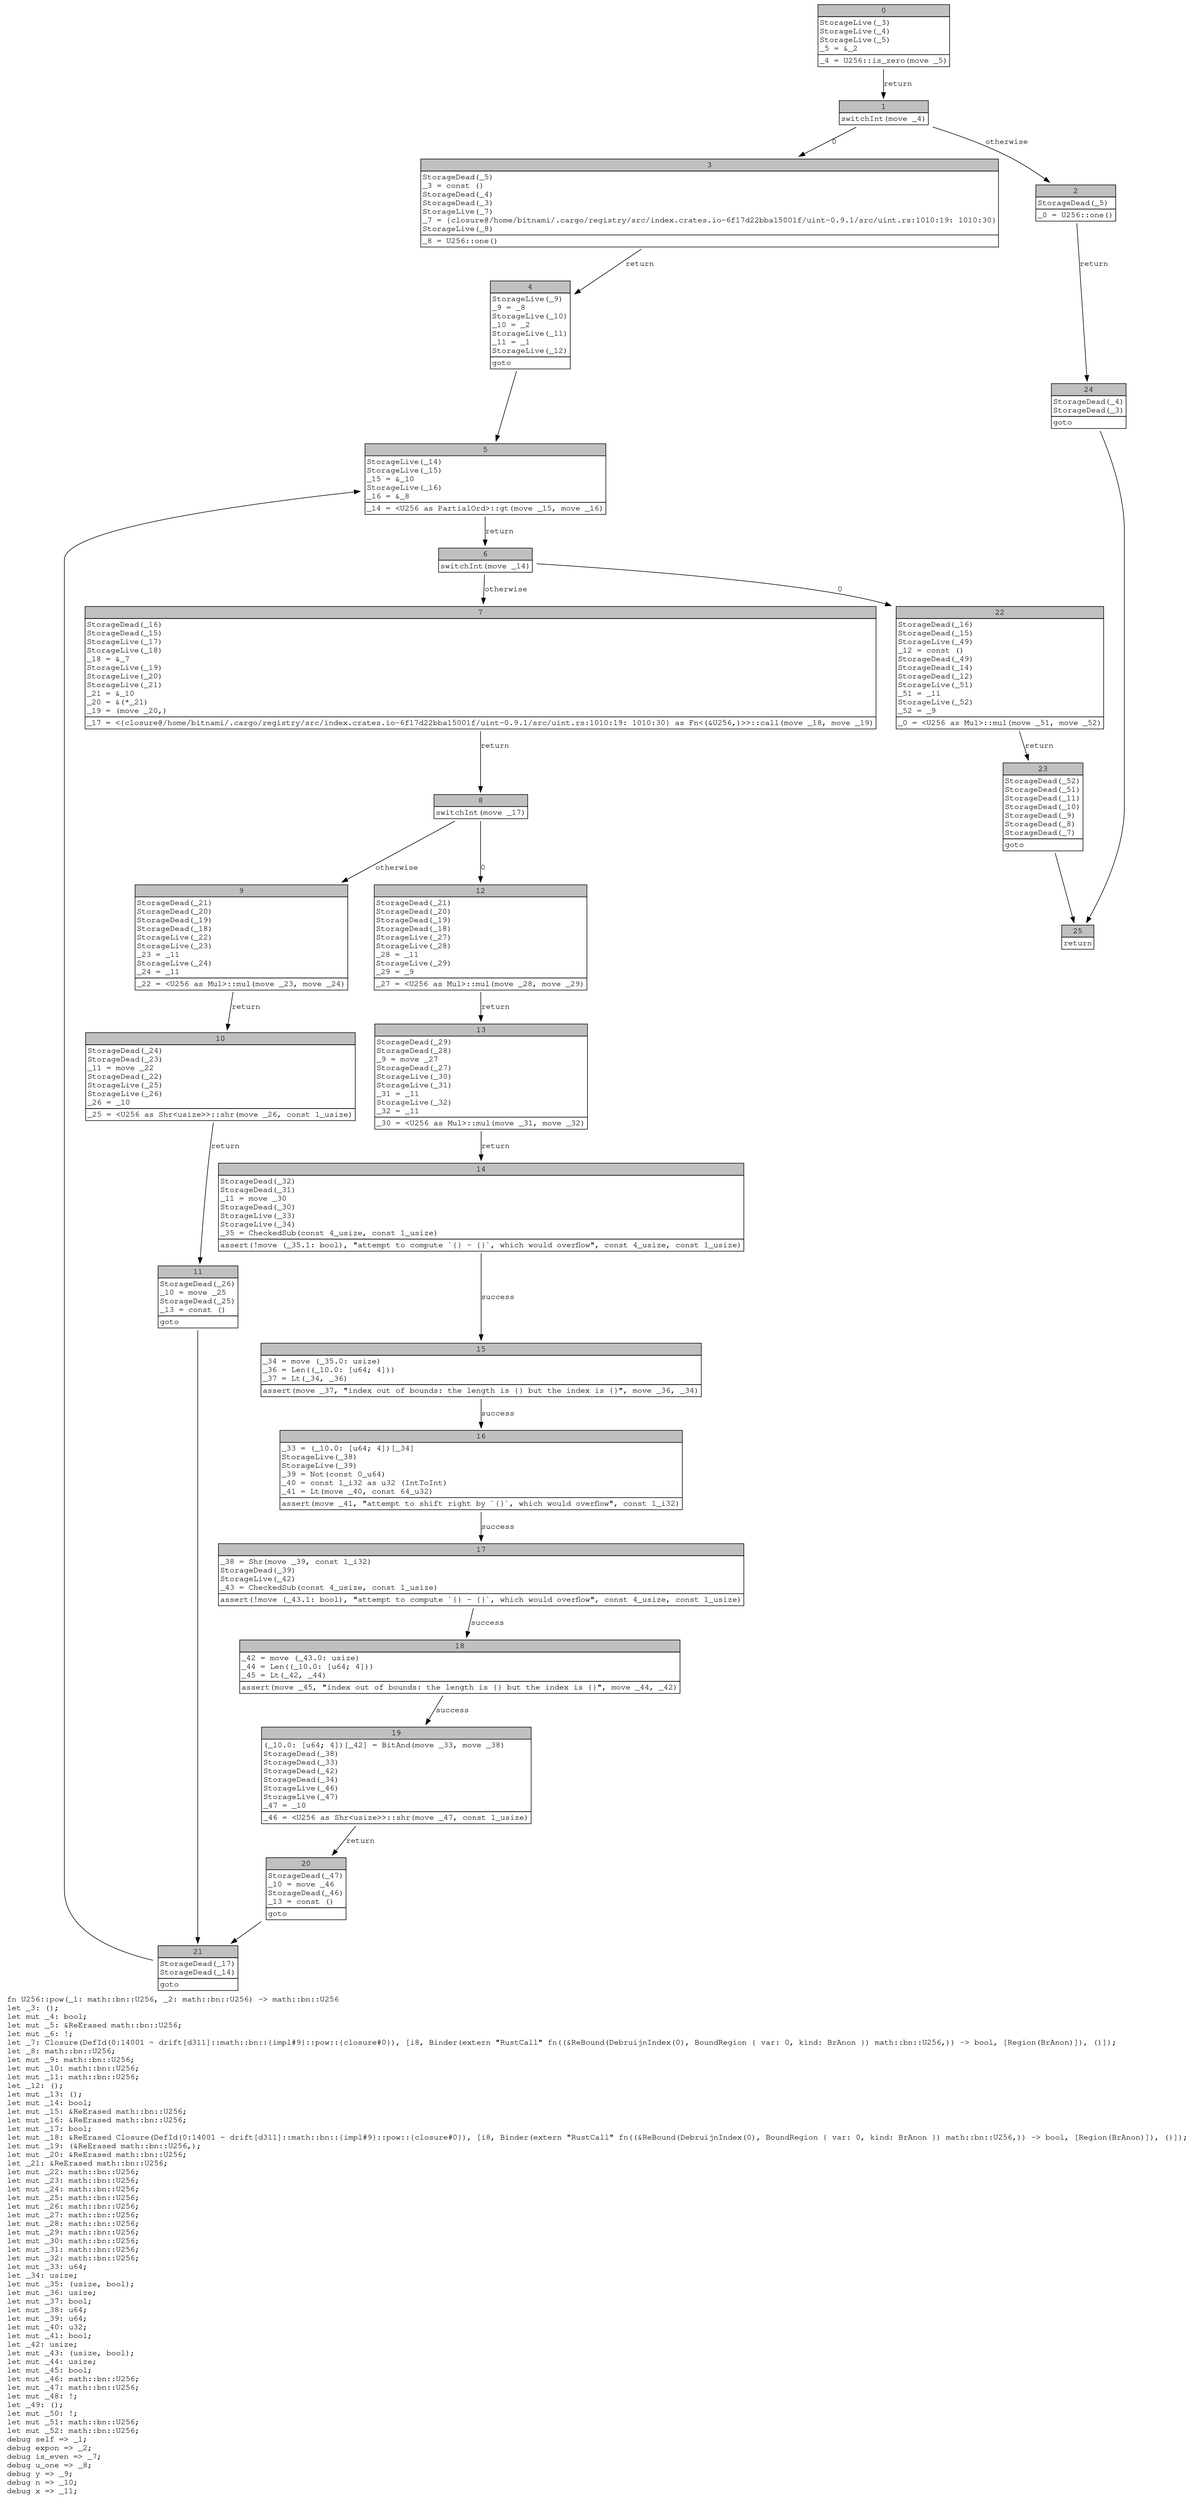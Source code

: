digraph Mir_0_14000 {
    graph [fontname="Courier, monospace"];
    node [fontname="Courier, monospace"];
    edge [fontname="Courier, monospace"];
    label=<fn U256::pow(_1: math::bn::U256, _2: math::bn::U256) -&gt; math::bn::U256<br align="left"/>let _3: ();<br align="left"/>let mut _4: bool;<br align="left"/>let mut _5: &amp;ReErased math::bn::U256;<br align="left"/>let mut _6: !;<br align="left"/>let _7: Closure(DefId(0:14001 ~ drift[d311]::math::bn::{impl#9}::pow::{closure#0}), [i8, Binder(extern &quot;RustCall&quot; fn((&amp;ReBound(DebruijnIndex(0), BoundRegion { var: 0, kind: BrAnon }) math::bn::U256,)) -&gt; bool, [Region(BrAnon)]), ()]);<br align="left"/>let _8: math::bn::U256;<br align="left"/>let mut _9: math::bn::U256;<br align="left"/>let mut _10: math::bn::U256;<br align="left"/>let mut _11: math::bn::U256;<br align="left"/>let _12: ();<br align="left"/>let mut _13: ();<br align="left"/>let mut _14: bool;<br align="left"/>let mut _15: &amp;ReErased math::bn::U256;<br align="left"/>let mut _16: &amp;ReErased math::bn::U256;<br align="left"/>let mut _17: bool;<br align="left"/>let mut _18: &amp;ReErased Closure(DefId(0:14001 ~ drift[d311]::math::bn::{impl#9}::pow::{closure#0}), [i8, Binder(extern &quot;RustCall&quot; fn((&amp;ReBound(DebruijnIndex(0), BoundRegion { var: 0, kind: BrAnon }) math::bn::U256,)) -&gt; bool, [Region(BrAnon)]), ()]);<br align="left"/>let mut _19: (&amp;ReErased math::bn::U256,);<br align="left"/>let mut _20: &amp;ReErased math::bn::U256;<br align="left"/>let _21: &amp;ReErased math::bn::U256;<br align="left"/>let mut _22: math::bn::U256;<br align="left"/>let mut _23: math::bn::U256;<br align="left"/>let mut _24: math::bn::U256;<br align="left"/>let mut _25: math::bn::U256;<br align="left"/>let mut _26: math::bn::U256;<br align="left"/>let mut _27: math::bn::U256;<br align="left"/>let mut _28: math::bn::U256;<br align="left"/>let mut _29: math::bn::U256;<br align="left"/>let mut _30: math::bn::U256;<br align="left"/>let mut _31: math::bn::U256;<br align="left"/>let mut _32: math::bn::U256;<br align="left"/>let mut _33: u64;<br align="left"/>let _34: usize;<br align="left"/>let mut _35: (usize, bool);<br align="left"/>let mut _36: usize;<br align="left"/>let mut _37: bool;<br align="left"/>let mut _38: u64;<br align="left"/>let mut _39: u64;<br align="left"/>let mut _40: u32;<br align="left"/>let mut _41: bool;<br align="left"/>let _42: usize;<br align="left"/>let mut _43: (usize, bool);<br align="left"/>let mut _44: usize;<br align="left"/>let mut _45: bool;<br align="left"/>let mut _46: math::bn::U256;<br align="left"/>let mut _47: math::bn::U256;<br align="left"/>let mut _48: !;<br align="left"/>let _49: ();<br align="left"/>let mut _50: !;<br align="left"/>let mut _51: math::bn::U256;<br align="left"/>let mut _52: math::bn::U256;<br align="left"/>debug self =&gt; _1;<br align="left"/>debug expon =&gt; _2;<br align="left"/>debug is_even =&gt; _7;<br align="left"/>debug u_one =&gt; _8;<br align="left"/>debug y =&gt; _9;<br align="left"/>debug n =&gt; _10;<br align="left"/>debug x =&gt; _11;<br align="left"/>>;
    bb0__0_14000 [shape="none", label=<<table border="0" cellborder="1" cellspacing="0"><tr><td bgcolor="gray" align="center" colspan="1">0</td></tr><tr><td align="left" balign="left">StorageLive(_3)<br/>StorageLive(_4)<br/>StorageLive(_5)<br/>_5 = &amp;_2<br/></td></tr><tr><td align="left">_4 = U256::is_zero(move _5)</td></tr></table>>];
    bb1__0_14000 [shape="none", label=<<table border="0" cellborder="1" cellspacing="0"><tr><td bgcolor="gray" align="center" colspan="1">1</td></tr><tr><td align="left">switchInt(move _4)</td></tr></table>>];
    bb2__0_14000 [shape="none", label=<<table border="0" cellborder="1" cellspacing="0"><tr><td bgcolor="gray" align="center" colspan="1">2</td></tr><tr><td align="left" balign="left">StorageDead(_5)<br/></td></tr><tr><td align="left">_0 = U256::one()</td></tr></table>>];
    bb3__0_14000 [shape="none", label=<<table border="0" cellborder="1" cellspacing="0"><tr><td bgcolor="gray" align="center" colspan="1">3</td></tr><tr><td align="left" balign="left">StorageDead(_5)<br/>_3 = const ()<br/>StorageDead(_4)<br/>StorageDead(_3)<br/>StorageLive(_7)<br/>_7 = {closure@/home/bitnami/.cargo/registry/src/index.crates.io-6f17d22bba15001f/uint-0.9.1/src/uint.rs:1010:19: 1010:30}<br/>StorageLive(_8)<br/></td></tr><tr><td align="left">_8 = U256::one()</td></tr></table>>];
    bb4__0_14000 [shape="none", label=<<table border="0" cellborder="1" cellspacing="0"><tr><td bgcolor="gray" align="center" colspan="1">4</td></tr><tr><td align="left" balign="left">StorageLive(_9)<br/>_9 = _8<br/>StorageLive(_10)<br/>_10 = _2<br/>StorageLive(_11)<br/>_11 = _1<br/>StorageLive(_12)<br/></td></tr><tr><td align="left">goto</td></tr></table>>];
    bb5__0_14000 [shape="none", label=<<table border="0" cellborder="1" cellspacing="0"><tr><td bgcolor="gray" align="center" colspan="1">5</td></tr><tr><td align="left" balign="left">StorageLive(_14)<br/>StorageLive(_15)<br/>_15 = &amp;_10<br/>StorageLive(_16)<br/>_16 = &amp;_8<br/></td></tr><tr><td align="left">_14 = &lt;U256 as PartialOrd&gt;::gt(move _15, move _16)</td></tr></table>>];
    bb6__0_14000 [shape="none", label=<<table border="0" cellborder="1" cellspacing="0"><tr><td bgcolor="gray" align="center" colspan="1">6</td></tr><tr><td align="left">switchInt(move _14)</td></tr></table>>];
    bb7__0_14000 [shape="none", label=<<table border="0" cellborder="1" cellspacing="0"><tr><td bgcolor="gray" align="center" colspan="1">7</td></tr><tr><td align="left" balign="left">StorageDead(_16)<br/>StorageDead(_15)<br/>StorageLive(_17)<br/>StorageLive(_18)<br/>_18 = &amp;_7<br/>StorageLive(_19)<br/>StorageLive(_20)<br/>StorageLive(_21)<br/>_21 = &amp;_10<br/>_20 = &amp;(*_21)<br/>_19 = (move _20,)<br/></td></tr><tr><td align="left">_17 = &lt;{closure@/home/bitnami/.cargo/registry/src/index.crates.io-6f17d22bba15001f/uint-0.9.1/src/uint.rs:1010:19: 1010:30} as Fn&lt;(&amp;U256,)&gt;&gt;::call(move _18, move _19)</td></tr></table>>];
    bb8__0_14000 [shape="none", label=<<table border="0" cellborder="1" cellspacing="0"><tr><td bgcolor="gray" align="center" colspan="1">8</td></tr><tr><td align="left">switchInt(move _17)</td></tr></table>>];
    bb9__0_14000 [shape="none", label=<<table border="0" cellborder="1" cellspacing="0"><tr><td bgcolor="gray" align="center" colspan="1">9</td></tr><tr><td align="left" balign="left">StorageDead(_21)<br/>StorageDead(_20)<br/>StorageDead(_19)<br/>StorageDead(_18)<br/>StorageLive(_22)<br/>StorageLive(_23)<br/>_23 = _11<br/>StorageLive(_24)<br/>_24 = _11<br/></td></tr><tr><td align="left">_22 = &lt;U256 as Mul&gt;::mul(move _23, move _24)</td></tr></table>>];
    bb10__0_14000 [shape="none", label=<<table border="0" cellborder="1" cellspacing="0"><tr><td bgcolor="gray" align="center" colspan="1">10</td></tr><tr><td align="left" balign="left">StorageDead(_24)<br/>StorageDead(_23)<br/>_11 = move _22<br/>StorageDead(_22)<br/>StorageLive(_25)<br/>StorageLive(_26)<br/>_26 = _10<br/></td></tr><tr><td align="left">_25 = &lt;U256 as Shr&lt;usize&gt;&gt;::shr(move _26, const 1_usize)</td></tr></table>>];
    bb11__0_14000 [shape="none", label=<<table border="0" cellborder="1" cellspacing="0"><tr><td bgcolor="gray" align="center" colspan="1">11</td></tr><tr><td align="left" balign="left">StorageDead(_26)<br/>_10 = move _25<br/>StorageDead(_25)<br/>_13 = const ()<br/></td></tr><tr><td align="left">goto</td></tr></table>>];
    bb12__0_14000 [shape="none", label=<<table border="0" cellborder="1" cellspacing="0"><tr><td bgcolor="gray" align="center" colspan="1">12</td></tr><tr><td align="left" balign="left">StorageDead(_21)<br/>StorageDead(_20)<br/>StorageDead(_19)<br/>StorageDead(_18)<br/>StorageLive(_27)<br/>StorageLive(_28)<br/>_28 = _11<br/>StorageLive(_29)<br/>_29 = _9<br/></td></tr><tr><td align="left">_27 = &lt;U256 as Mul&gt;::mul(move _28, move _29)</td></tr></table>>];
    bb13__0_14000 [shape="none", label=<<table border="0" cellborder="1" cellspacing="0"><tr><td bgcolor="gray" align="center" colspan="1">13</td></tr><tr><td align="left" balign="left">StorageDead(_29)<br/>StorageDead(_28)<br/>_9 = move _27<br/>StorageDead(_27)<br/>StorageLive(_30)<br/>StorageLive(_31)<br/>_31 = _11<br/>StorageLive(_32)<br/>_32 = _11<br/></td></tr><tr><td align="left">_30 = &lt;U256 as Mul&gt;::mul(move _31, move _32)</td></tr></table>>];
    bb14__0_14000 [shape="none", label=<<table border="0" cellborder="1" cellspacing="0"><tr><td bgcolor="gray" align="center" colspan="1">14</td></tr><tr><td align="left" balign="left">StorageDead(_32)<br/>StorageDead(_31)<br/>_11 = move _30<br/>StorageDead(_30)<br/>StorageLive(_33)<br/>StorageLive(_34)<br/>_35 = CheckedSub(const 4_usize, const 1_usize)<br/></td></tr><tr><td align="left">assert(!move (_35.1: bool), &quot;attempt to compute `{} - {}`, which would overflow&quot;, const 4_usize, const 1_usize)</td></tr></table>>];
    bb15__0_14000 [shape="none", label=<<table border="0" cellborder="1" cellspacing="0"><tr><td bgcolor="gray" align="center" colspan="1">15</td></tr><tr><td align="left" balign="left">_34 = move (_35.0: usize)<br/>_36 = Len((_10.0: [u64; 4]))<br/>_37 = Lt(_34, _36)<br/></td></tr><tr><td align="left">assert(move _37, &quot;index out of bounds: the length is {} but the index is {}&quot;, move _36, _34)</td></tr></table>>];
    bb16__0_14000 [shape="none", label=<<table border="0" cellborder="1" cellspacing="0"><tr><td bgcolor="gray" align="center" colspan="1">16</td></tr><tr><td align="left" balign="left">_33 = (_10.0: [u64; 4])[_34]<br/>StorageLive(_38)<br/>StorageLive(_39)<br/>_39 = Not(const 0_u64)<br/>_40 = const 1_i32 as u32 (IntToInt)<br/>_41 = Lt(move _40, const 64_u32)<br/></td></tr><tr><td align="left">assert(move _41, &quot;attempt to shift right by `{}`, which would overflow&quot;, const 1_i32)</td></tr></table>>];
    bb17__0_14000 [shape="none", label=<<table border="0" cellborder="1" cellspacing="0"><tr><td bgcolor="gray" align="center" colspan="1">17</td></tr><tr><td align="left" balign="left">_38 = Shr(move _39, const 1_i32)<br/>StorageDead(_39)<br/>StorageLive(_42)<br/>_43 = CheckedSub(const 4_usize, const 1_usize)<br/></td></tr><tr><td align="left">assert(!move (_43.1: bool), &quot;attempt to compute `{} - {}`, which would overflow&quot;, const 4_usize, const 1_usize)</td></tr></table>>];
    bb18__0_14000 [shape="none", label=<<table border="0" cellborder="1" cellspacing="0"><tr><td bgcolor="gray" align="center" colspan="1">18</td></tr><tr><td align="left" balign="left">_42 = move (_43.0: usize)<br/>_44 = Len((_10.0: [u64; 4]))<br/>_45 = Lt(_42, _44)<br/></td></tr><tr><td align="left">assert(move _45, &quot;index out of bounds: the length is {} but the index is {}&quot;, move _44, _42)</td></tr></table>>];
    bb19__0_14000 [shape="none", label=<<table border="0" cellborder="1" cellspacing="0"><tr><td bgcolor="gray" align="center" colspan="1">19</td></tr><tr><td align="left" balign="left">(_10.0: [u64; 4])[_42] = BitAnd(move _33, move _38)<br/>StorageDead(_38)<br/>StorageDead(_33)<br/>StorageDead(_42)<br/>StorageDead(_34)<br/>StorageLive(_46)<br/>StorageLive(_47)<br/>_47 = _10<br/></td></tr><tr><td align="left">_46 = &lt;U256 as Shr&lt;usize&gt;&gt;::shr(move _47, const 1_usize)</td></tr></table>>];
    bb20__0_14000 [shape="none", label=<<table border="0" cellborder="1" cellspacing="0"><tr><td bgcolor="gray" align="center" colspan="1">20</td></tr><tr><td align="left" balign="left">StorageDead(_47)<br/>_10 = move _46<br/>StorageDead(_46)<br/>_13 = const ()<br/></td></tr><tr><td align="left">goto</td></tr></table>>];
    bb21__0_14000 [shape="none", label=<<table border="0" cellborder="1" cellspacing="0"><tr><td bgcolor="gray" align="center" colspan="1">21</td></tr><tr><td align="left" balign="left">StorageDead(_17)<br/>StorageDead(_14)<br/></td></tr><tr><td align="left">goto</td></tr></table>>];
    bb22__0_14000 [shape="none", label=<<table border="0" cellborder="1" cellspacing="0"><tr><td bgcolor="gray" align="center" colspan="1">22</td></tr><tr><td align="left" balign="left">StorageDead(_16)<br/>StorageDead(_15)<br/>StorageLive(_49)<br/>_12 = const ()<br/>StorageDead(_49)<br/>StorageDead(_14)<br/>StorageDead(_12)<br/>StorageLive(_51)<br/>_51 = _11<br/>StorageLive(_52)<br/>_52 = _9<br/></td></tr><tr><td align="left">_0 = &lt;U256 as Mul&gt;::mul(move _51, move _52)</td></tr></table>>];
    bb23__0_14000 [shape="none", label=<<table border="0" cellborder="1" cellspacing="0"><tr><td bgcolor="gray" align="center" colspan="1">23</td></tr><tr><td align="left" balign="left">StorageDead(_52)<br/>StorageDead(_51)<br/>StorageDead(_11)<br/>StorageDead(_10)<br/>StorageDead(_9)<br/>StorageDead(_8)<br/>StorageDead(_7)<br/></td></tr><tr><td align="left">goto</td></tr></table>>];
    bb24__0_14000 [shape="none", label=<<table border="0" cellborder="1" cellspacing="0"><tr><td bgcolor="gray" align="center" colspan="1">24</td></tr><tr><td align="left" balign="left">StorageDead(_4)<br/>StorageDead(_3)<br/></td></tr><tr><td align="left">goto</td></tr></table>>];
    bb25__0_14000 [shape="none", label=<<table border="0" cellborder="1" cellspacing="0"><tr><td bgcolor="gray" align="center" colspan="1">25</td></tr><tr><td align="left">return</td></tr></table>>];
    bb0__0_14000 -> bb1__0_14000 [label="return"];
    bb1__0_14000 -> bb3__0_14000 [label="0"];
    bb1__0_14000 -> bb2__0_14000 [label="otherwise"];
    bb2__0_14000 -> bb24__0_14000 [label="return"];
    bb3__0_14000 -> bb4__0_14000 [label="return"];
    bb4__0_14000 -> bb5__0_14000 [label=""];
    bb5__0_14000 -> bb6__0_14000 [label="return"];
    bb6__0_14000 -> bb22__0_14000 [label="0"];
    bb6__0_14000 -> bb7__0_14000 [label="otherwise"];
    bb7__0_14000 -> bb8__0_14000 [label="return"];
    bb8__0_14000 -> bb12__0_14000 [label="0"];
    bb8__0_14000 -> bb9__0_14000 [label="otherwise"];
    bb9__0_14000 -> bb10__0_14000 [label="return"];
    bb10__0_14000 -> bb11__0_14000 [label="return"];
    bb11__0_14000 -> bb21__0_14000 [label=""];
    bb12__0_14000 -> bb13__0_14000 [label="return"];
    bb13__0_14000 -> bb14__0_14000 [label="return"];
    bb14__0_14000 -> bb15__0_14000 [label="success"];
    bb15__0_14000 -> bb16__0_14000 [label="success"];
    bb16__0_14000 -> bb17__0_14000 [label="success"];
    bb17__0_14000 -> bb18__0_14000 [label="success"];
    bb18__0_14000 -> bb19__0_14000 [label="success"];
    bb19__0_14000 -> bb20__0_14000 [label="return"];
    bb20__0_14000 -> bb21__0_14000 [label=""];
    bb21__0_14000 -> bb5__0_14000 [label=""];
    bb22__0_14000 -> bb23__0_14000 [label="return"];
    bb23__0_14000 -> bb25__0_14000 [label=""];
    bb24__0_14000 -> bb25__0_14000 [label=""];
}
